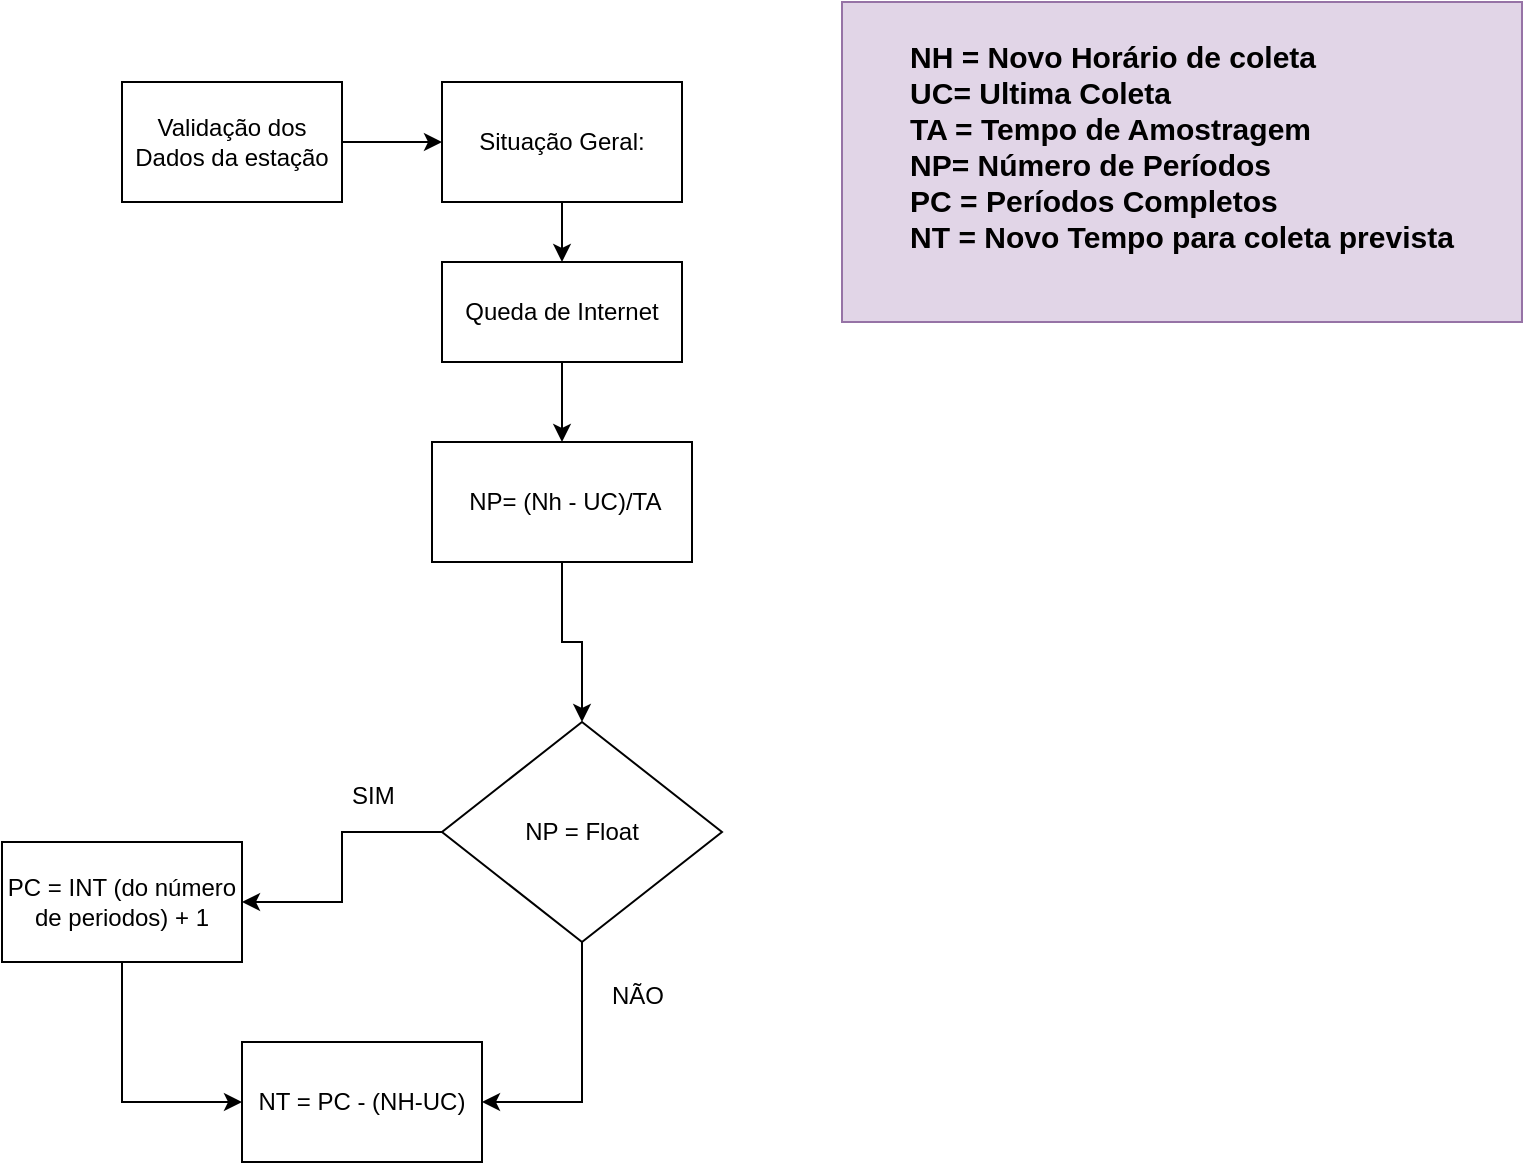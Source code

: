 <mxfile version="17.4.6" type="github">
  <diagram id="8p747fBmEcy-iKY4c8tI" name="Page-1">
    <mxGraphModel dx="856" dy="391" grid="1" gridSize="10" guides="1" tooltips="1" connect="1" arrows="1" fold="1" page="1" pageScale="1" pageWidth="827" pageHeight="1169" math="0" shadow="0">
      <root>
        <mxCell id="0" />
        <mxCell id="1" parent="0" />
        <mxCell id="40_XZp45qOCVzQw-5rsU-4" value="" style="edgeStyle=orthogonalEdgeStyle;rounded=0;orthogonalLoop=1;jettySize=auto;html=1;" parent="1" source="40_XZp45qOCVzQw-5rsU-1" target="40_XZp45qOCVzQw-5rsU-3" edge="1">
          <mxGeometry relative="1" as="geometry" />
        </mxCell>
        <mxCell id="40_XZp45qOCVzQw-5rsU-1" value="Situação Geral:" style="rounded=0;whiteSpace=wrap;html=1;" parent="1" vertex="1">
          <mxGeometry x="280" y="60" width="120" height="60" as="geometry" />
        </mxCell>
        <mxCell id="uz4vjUUyRgjG6ynNiQo_-1" value="" style="edgeStyle=orthogonalEdgeStyle;rounded=0;orthogonalLoop=1;jettySize=auto;html=1;fontSize=15;" edge="1" parent="1" source="40_XZp45qOCVzQw-5rsU-2" target="40_XZp45qOCVzQw-5rsU-1">
          <mxGeometry relative="1" as="geometry" />
        </mxCell>
        <mxCell id="40_XZp45qOCVzQw-5rsU-2" value="Validação dos Dados da estação" style="rounded=0;whiteSpace=wrap;html=1;" parent="1" vertex="1">
          <mxGeometry x="120" y="60" width="110" height="60" as="geometry" />
        </mxCell>
        <mxCell id="40_XZp45qOCVzQw-5rsU-6" value="" style="edgeStyle=orthogonalEdgeStyle;rounded=0;orthogonalLoop=1;jettySize=auto;html=1;" parent="1" source="40_XZp45qOCVzQw-5rsU-3" target="40_XZp45qOCVzQw-5rsU-5" edge="1">
          <mxGeometry relative="1" as="geometry" />
        </mxCell>
        <mxCell id="40_XZp45qOCVzQw-5rsU-3" value="Queda de Internet" style="whiteSpace=wrap;html=1;rounded=0;" parent="1" vertex="1">
          <mxGeometry x="280" y="150" width="120" height="50" as="geometry" />
        </mxCell>
        <mxCell id="40_XZp45qOCVzQw-5rsU-9" value="" style="edgeStyle=orthogonalEdgeStyle;rounded=0;orthogonalLoop=1;jettySize=auto;html=1;" parent="1" source="40_XZp45qOCVzQw-5rsU-5" target="40_XZp45qOCVzQw-5rsU-8" edge="1">
          <mxGeometry relative="1" as="geometry" />
        </mxCell>
        <mxCell id="40_XZp45qOCVzQw-5rsU-5" value="&amp;nbsp;NP= (Nh - UC)/TA" style="whiteSpace=wrap;html=1;rounded=0;" parent="1" vertex="1">
          <mxGeometry x="275" y="240" width="130" height="60" as="geometry" />
        </mxCell>
        <mxCell id="40_XZp45qOCVzQw-5rsU-14" style="edgeStyle=orthogonalEdgeStyle;rounded=0;orthogonalLoop=1;jettySize=auto;html=1;entryX=1;entryY=0.5;entryDx=0;entryDy=0;" parent="1" source="40_XZp45qOCVzQw-5rsU-8" target="40_XZp45qOCVzQw-5rsU-12" edge="1">
          <mxGeometry relative="1" as="geometry" />
        </mxCell>
        <mxCell id="40_XZp45qOCVzQw-5rsU-15" style="edgeStyle=orthogonalEdgeStyle;rounded=0;orthogonalLoop=1;jettySize=auto;html=1;entryX=1;entryY=0.5;entryDx=0;entryDy=0;" parent="1" source="40_XZp45qOCVzQw-5rsU-8" target="40_XZp45qOCVzQw-5rsU-11" edge="1">
          <mxGeometry relative="1" as="geometry" />
        </mxCell>
        <mxCell id="40_XZp45qOCVzQw-5rsU-8" value="NP = Float" style="rhombus;whiteSpace=wrap;html=1;" parent="1" vertex="1">
          <mxGeometry x="280" y="380" width="140" height="110" as="geometry" />
        </mxCell>
        <mxCell id="40_XZp45qOCVzQw-5rsU-27" value="" style="edgeStyle=orthogonalEdgeStyle;rounded=0;orthogonalLoop=1;jettySize=auto;html=1;entryX=0;entryY=0.5;entryDx=0;entryDy=0;" parent="1" source="40_XZp45qOCVzQw-5rsU-11" target="40_XZp45qOCVzQw-5rsU-12" edge="1">
          <mxGeometry relative="1" as="geometry">
            <mxPoint x="70" y="650" as="targetPoint" />
          </mxGeometry>
        </mxCell>
        <mxCell id="40_XZp45qOCVzQw-5rsU-11" value="PC = INT (do número de periodos) + 1" style="rounded=0;whiteSpace=wrap;html=1;" parent="1" vertex="1">
          <mxGeometry x="60" y="440" width="120" height="60" as="geometry" />
        </mxCell>
        <mxCell id="40_XZp45qOCVzQw-5rsU-12" value="NT = PC - (NH-UC)" style="whiteSpace=wrap;html=1;rounded=0;" parent="1" vertex="1">
          <mxGeometry x="180" y="540" width="120" height="60" as="geometry" />
        </mxCell>
        <mxCell id="40_XZp45qOCVzQw-5rsU-17" value="SIM" style="text;html=1;strokeColor=none;fillColor=none;spacing=5;spacingTop=-20;whiteSpace=wrap;overflow=hidden;rounded=0;" parent="1" vertex="1">
          <mxGeometry x="230" y="420" width="40" height="40" as="geometry" />
        </mxCell>
        <mxCell id="40_XZp45qOCVzQw-5rsU-20" value="NÃO" style="text;html=1;strokeColor=none;fillColor=none;spacing=5;spacingTop=-20;whiteSpace=wrap;overflow=hidden;rounded=0;" parent="1" vertex="1">
          <mxGeometry x="360" y="520" width="40" as="geometry" />
        </mxCell>
        <mxCell id="40_XZp45qOCVzQw-5rsU-23" value="&lt;div style=&quot;font-size: 15px&quot; align=&quot;justify&quot;&gt;&lt;b&gt;&lt;font style=&quot;font-size: 15px&quot;&gt;NH = Novo Horário de coleta&lt;/font&gt;&lt;/b&gt;&lt;/div&gt;&lt;div style=&quot;font-size: 15px&quot; align=&quot;justify&quot;&gt;&lt;b&gt;&lt;font style=&quot;font-size: 15px&quot;&gt;UC= Ultima Coleta &lt;br&gt;&lt;/font&gt;&lt;/b&gt;&lt;/div&gt;&lt;div style=&quot;font-size: 15px&quot; align=&quot;justify&quot;&gt;&lt;b&gt;&lt;font style=&quot;font-size: 15px&quot;&gt;TA = Tempo de Amostragem&lt;/font&gt;&lt;/b&gt;&lt;/div&gt;&lt;div style=&quot;font-size: 15px&quot; align=&quot;justify&quot;&gt;&lt;b&gt;&lt;font style=&quot;font-size: 15px&quot;&gt;NP= Número de Períodos&lt;/font&gt;&lt;/b&gt;&lt;/div&gt;&lt;div style=&quot;font-size: 15px&quot; align=&quot;justify&quot;&gt;&lt;b&gt;&lt;font style=&quot;font-size: 15px&quot;&gt;PC = Períodos Completos&lt;/font&gt;&lt;/b&gt;&lt;/div&gt;&lt;div style=&quot;font-size: 15px&quot; align=&quot;justify&quot;&gt;&lt;b&gt;&lt;font style=&quot;font-size: 15px&quot;&gt;NT = Novo Tempo para coleta prevista&lt;br&gt;&lt;/font&gt;&lt;/b&gt;&lt;/div&gt;&lt;div&gt;&lt;b&gt;&lt;br&gt;&lt;/b&gt;&lt;/div&gt;" style="text;html=1;align=center;verticalAlign=middle;whiteSpace=wrap;rounded=0;fillColor=#e1d5e7;strokeColor=#9673a6;" parent="1" vertex="1">
          <mxGeometry x="480" y="20" width="340" height="160" as="geometry" />
        </mxCell>
      </root>
    </mxGraphModel>
  </diagram>
</mxfile>
